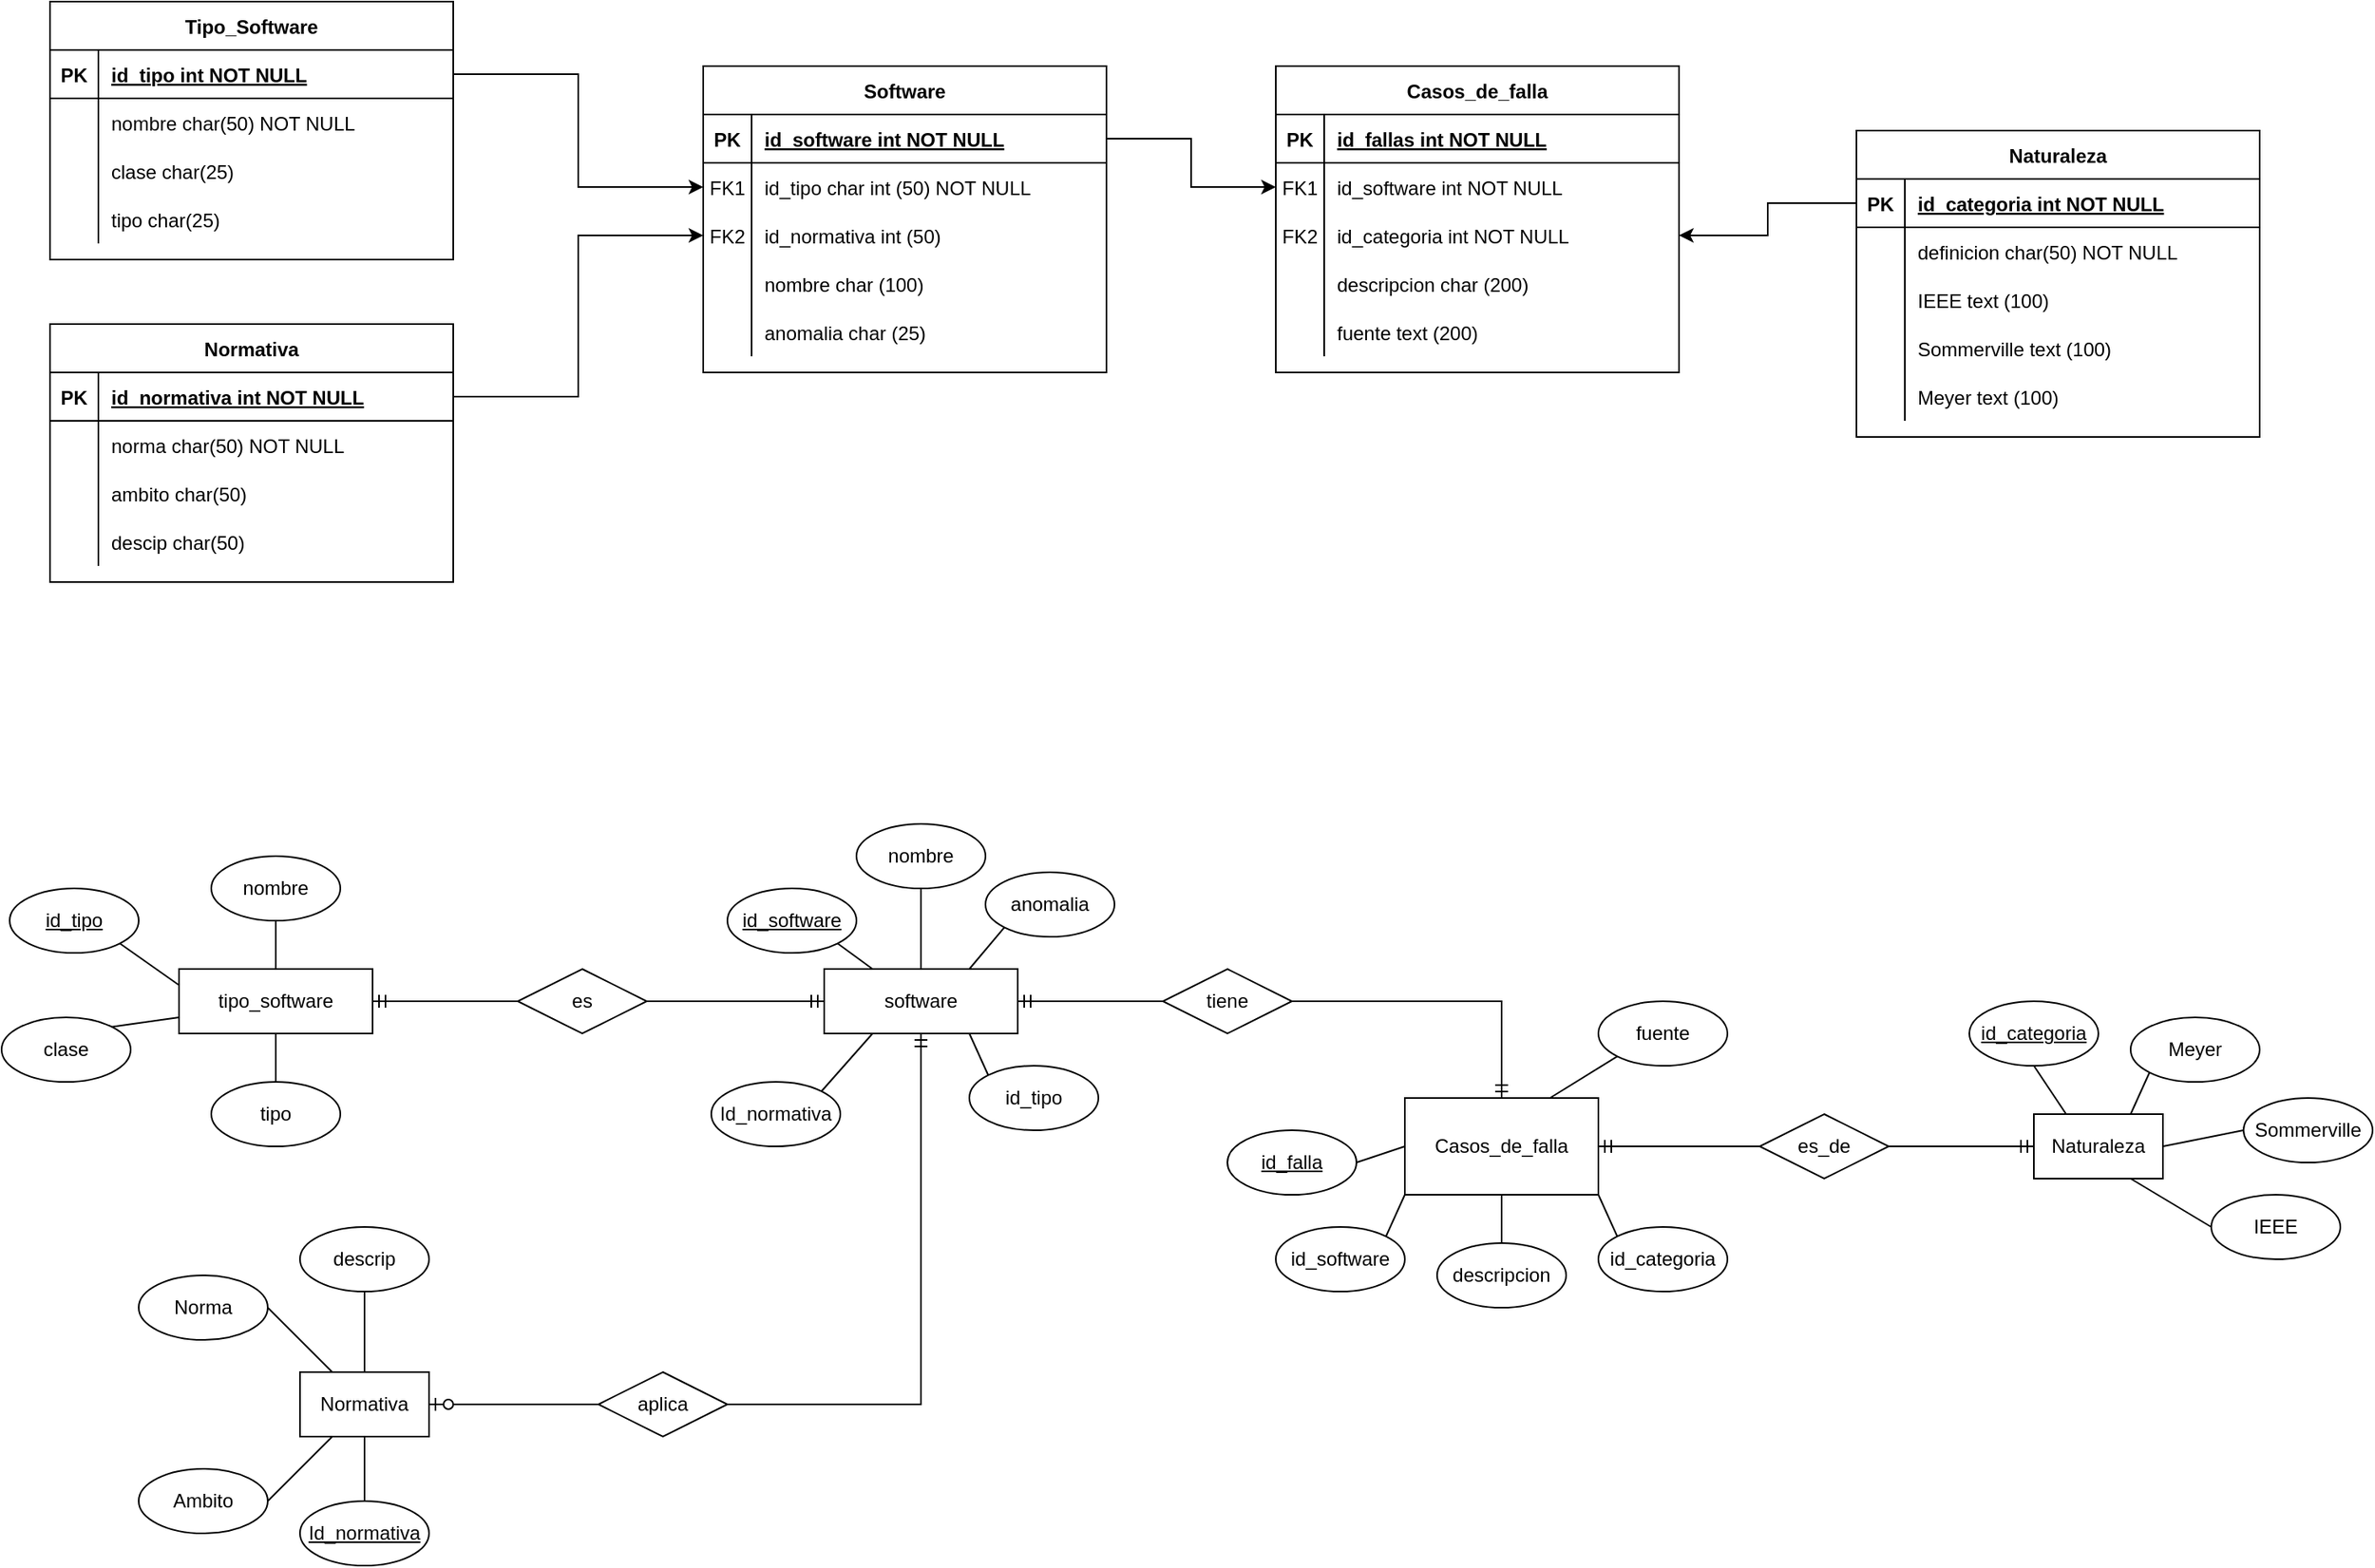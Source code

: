 <mxfile version="27.2.0">
  <diagram id="R2lEEEUBdFMjLlhIrx00" name="Page-1">
    <mxGraphModel dx="1575" dy="778" grid="1" gridSize="10" guides="1" tooltips="1" connect="1" arrows="1" fold="1" page="1" pageScale="1" pageWidth="850" pageHeight="1100" math="0" shadow="0" extFonts="Permanent Marker^https://fonts.googleapis.com/css?family=Permanent+Marker">
      <root>
        <mxCell id="0" />
        <mxCell id="1" parent="0" />
        <mxCell id="c_wQX_7siF0UNgreK-yB-2" style="edgeStyle=orthogonalEdgeStyle;rounded=0;orthogonalLoop=1;jettySize=auto;html=1;entryX=0.5;entryY=1;entryDx=0;entryDy=0;startArrow=ERzeroToOne;startFill=0;endArrow=ERmandOne;endFill=0;" parent="1" source="O8r9pUgarycGLl7nJGWu-2" target="c_wQX_7siF0UNgreK-yB-3" edge="1">
          <mxGeometry relative="1" as="geometry" />
        </mxCell>
        <mxCell id="O8r9pUgarycGLl7nJGWu-2" value="Normativa" style="whiteSpace=wrap;html=1;align=center;" parent="1" vertex="1">
          <mxGeometry x="315" y="1610" width="80" height="40" as="geometry" />
        </mxCell>
        <mxCell id="qt-ZehDFdgtNPtdeyibi-4" value="Id_normativa" style="ellipse;whiteSpace=wrap;html=1;align=center;fontStyle=4;" parent="1" vertex="1">
          <mxGeometry x="315" y="1690" width="80" height="40" as="geometry" />
        </mxCell>
        <mxCell id="qt-ZehDFdgtNPtdeyibi-5" value="Ambito" style="ellipse;whiteSpace=wrap;html=1;align=center;" parent="1" vertex="1">
          <mxGeometry x="215" y="1670" width="80" height="40" as="geometry" />
        </mxCell>
        <mxCell id="qt-ZehDFdgtNPtdeyibi-6" value="Norma" style="ellipse;whiteSpace=wrap;html=1;align=center;" parent="1" vertex="1">
          <mxGeometry x="215" y="1550" width="80" height="40" as="geometry" />
        </mxCell>
        <mxCell id="qt-ZehDFdgtNPtdeyibi-7" value="descrip" style="ellipse;whiteSpace=wrap;html=1;align=center;" parent="1" vertex="1">
          <mxGeometry x="315" y="1520" width="80" height="40" as="geometry" />
        </mxCell>
        <mxCell id="qt-ZehDFdgtNPtdeyibi-8" value="" style="endArrow=none;html=1;rounded=0;exitX=0.5;exitY=0;exitDx=0;exitDy=0;entryX=0.5;entryY=1;entryDx=0;entryDy=0;" parent="1" source="qt-ZehDFdgtNPtdeyibi-4" target="O8r9pUgarycGLl7nJGWu-2" edge="1">
          <mxGeometry relative="1" as="geometry">
            <mxPoint x="295" y="1700" as="sourcePoint" />
            <mxPoint x="335" y="1700" as="targetPoint" />
          </mxGeometry>
        </mxCell>
        <mxCell id="qt-ZehDFdgtNPtdeyibi-9" value="" style="endArrow=none;html=1;rounded=0;exitX=1;exitY=0.5;exitDx=0;exitDy=0;entryX=0.25;entryY=1;entryDx=0;entryDy=0;" parent="1" source="qt-ZehDFdgtNPtdeyibi-5" target="O8r9pUgarycGLl7nJGWu-2" edge="1">
          <mxGeometry relative="1" as="geometry">
            <mxPoint x="285" y="1650" as="sourcePoint" />
            <mxPoint x="305" y="1590" as="targetPoint" />
          </mxGeometry>
        </mxCell>
        <mxCell id="qt-ZehDFdgtNPtdeyibi-10" value="" style="endArrow=none;html=1;rounded=0;exitX=1;exitY=0.5;exitDx=0;exitDy=0;entryX=0.25;entryY=0;entryDx=0;entryDy=0;" parent="1" source="qt-ZehDFdgtNPtdeyibi-6" target="O8r9pUgarycGLl7nJGWu-2" edge="1">
          <mxGeometry relative="1" as="geometry">
            <mxPoint x="335" y="1550" as="sourcePoint" />
            <mxPoint x="375" y="1550" as="targetPoint" />
          </mxGeometry>
        </mxCell>
        <mxCell id="qt-ZehDFdgtNPtdeyibi-11" value="" style="endArrow=none;html=1;rounded=0;exitX=0.5;exitY=1;exitDx=0;exitDy=0;entryX=0.5;entryY=0;entryDx=0;entryDy=0;" parent="1" source="qt-ZehDFdgtNPtdeyibi-7" target="O8r9pUgarycGLl7nJGWu-2" edge="1">
          <mxGeometry relative="1" as="geometry">
            <mxPoint x="305" y="1579.57" as="sourcePoint" />
            <mxPoint x="345" y="1579.57" as="targetPoint" />
          </mxGeometry>
        </mxCell>
        <mxCell id="2PzCfwyFp1IcVPOZjpFJ-2" value="id_tipo" style="ellipse;whiteSpace=wrap;html=1;align=center;fontStyle=4;" parent="1" vertex="1">
          <mxGeometry x="135" y="1310" width="80" height="40" as="geometry" />
        </mxCell>
        <mxCell id="2PzCfwyFp1IcVPOZjpFJ-3" value="" style="endArrow=none;html=1;rounded=0;exitX=1;exitY=1;exitDx=0;exitDy=0;entryX=0;entryY=0.25;entryDx=0;entryDy=0;" parent="1" source="2PzCfwyFp1IcVPOZjpFJ-2" target="2PzCfwyFp1IcVPOZjpFJ-7" edge="1">
          <mxGeometry relative="1" as="geometry">
            <mxPoint x="195" y="1390" as="sourcePoint" />
            <mxPoint x="240" y="1365" as="targetPoint" />
          </mxGeometry>
        </mxCell>
        <mxCell id="2PzCfwyFp1IcVPOZjpFJ-4" value="nombre" style="ellipse;whiteSpace=wrap;html=1;align=center;fontStyle=0;" parent="1" vertex="1">
          <mxGeometry x="260" y="1290" width="80" height="40" as="geometry" />
        </mxCell>
        <mxCell id="2PzCfwyFp1IcVPOZjpFJ-6" value="clase" style="ellipse;whiteSpace=wrap;html=1;align=center;fontStyle=0;" parent="1" vertex="1">
          <mxGeometry x="130" y="1390" width="80" height="40" as="geometry" />
        </mxCell>
        <mxCell id="c_wQX_7siF0UNgreK-yB-1" style="edgeStyle=orthogonalEdgeStyle;rounded=0;orthogonalLoop=1;jettySize=auto;html=1;entryX=0;entryY=0.5;entryDx=0;entryDy=0;startArrow=ERmandOne;startFill=0;endArrow=ERmandOne;endFill=0;" parent="1" source="2PzCfwyFp1IcVPOZjpFJ-7" target="c_wQX_7siF0UNgreK-yB-3" edge="1">
          <mxGeometry relative="1" as="geometry">
            <Array as="points">
              <mxPoint x="580" y="1380" />
              <mxPoint x="580" y="1380" />
            </Array>
          </mxGeometry>
        </mxCell>
        <mxCell id="2PzCfwyFp1IcVPOZjpFJ-7" value="tipo_software" style="whiteSpace=wrap;html=1;align=center;" parent="1" vertex="1">
          <mxGeometry x="240" y="1360" width="120" height="40" as="geometry" />
        </mxCell>
        <mxCell id="2PzCfwyFp1IcVPOZjpFJ-8" value="" style="endArrow=none;html=1;rounded=0;exitX=0;exitY=0.75;exitDx=0;exitDy=0;entryX=1;entryY=0;entryDx=0;entryDy=0;" parent="1" source="2PzCfwyFp1IcVPOZjpFJ-7" target="2PzCfwyFp1IcVPOZjpFJ-6" edge="1">
          <mxGeometry relative="1" as="geometry">
            <mxPoint x="230" y="1410" as="sourcePoint" />
            <mxPoint x="262" y="1456" as="targetPoint" />
          </mxGeometry>
        </mxCell>
        <mxCell id="2PzCfwyFp1IcVPOZjpFJ-10" value="" style="endArrow=none;html=1;rounded=0;exitX=0.5;exitY=1;exitDx=0;exitDy=0;entryX=0.5;entryY=0;entryDx=0;entryDy=0;" parent="1" source="2PzCfwyFp1IcVPOZjpFJ-4" target="2PzCfwyFp1IcVPOZjpFJ-7" edge="1">
          <mxGeometry relative="1" as="geometry">
            <mxPoint x="310" y="1300" as="sourcePoint" />
            <mxPoint x="342" y="1346" as="targetPoint" />
          </mxGeometry>
        </mxCell>
        <mxCell id="2PzCfwyFp1IcVPOZjpFJ-11" value="tipo" style="ellipse;whiteSpace=wrap;html=1;align=center;fontStyle=0;" parent="1" vertex="1">
          <mxGeometry x="260" y="1430" width="80" height="40" as="geometry" />
        </mxCell>
        <mxCell id="2PzCfwyFp1IcVPOZjpFJ-12" value="" style="endArrow=none;html=1;rounded=0;exitX=0.5;exitY=1;exitDx=0;exitDy=0;entryX=0.5;entryY=0;entryDx=0;entryDy=0;" parent="1" source="2PzCfwyFp1IcVPOZjpFJ-7" target="2PzCfwyFp1IcVPOZjpFJ-11" edge="1">
          <mxGeometry relative="1" as="geometry">
            <mxPoint x="290" y="1430" as="sourcePoint" />
            <mxPoint x="312" y="1476" as="targetPoint" />
          </mxGeometry>
        </mxCell>
        <mxCell id="2PzCfwyFp1IcVPOZjpFJ-13" value="Casos_de_falla" style="whiteSpace=wrap;html=1;align=center;" parent="1" vertex="1">
          <mxGeometry x="1000" y="1440" width="120" height="60" as="geometry" />
        </mxCell>
        <mxCell id="c_wQX_7siF0UNgreK-yB-14" style="edgeStyle=orthogonalEdgeStyle;rounded=0;orthogonalLoop=1;jettySize=auto;html=1;entryX=0.5;entryY=0;entryDx=0;entryDy=0;startArrow=ERmandOne;startFill=0;endArrow=ERmandOne;endFill=0;" parent="1" source="c_wQX_7siF0UNgreK-yB-3" target="2PzCfwyFp1IcVPOZjpFJ-13" edge="1">
          <mxGeometry relative="1" as="geometry" />
        </mxCell>
        <mxCell id="c_wQX_7siF0UNgreK-yB-3" value="&lt;div&gt;&lt;span style=&quot;background-color: transparent; color: light-dark(rgb(0, 0, 0), rgb(255, 255, 255));&quot;&gt;software&lt;/span&gt;&lt;/div&gt;" style="whiteSpace=wrap;html=1;align=center;" parent="1" vertex="1">
          <mxGeometry x="640" y="1360" width="120" height="40" as="geometry" />
        </mxCell>
        <mxCell id="c_wQX_7siF0UNgreK-yB-4" value="es" style="shape=rhombus;perimeter=rhombusPerimeter;whiteSpace=wrap;html=1;align=center;" parent="1" vertex="1">
          <mxGeometry x="450" y="1360" width="80" height="40" as="geometry" />
        </mxCell>
        <mxCell id="c_wQX_7siF0UNgreK-yB-5" value="&lt;u&gt;id_software&lt;/u&gt;" style="ellipse;whiteSpace=wrap;html=1;align=center;fontStyle=0;" parent="1" vertex="1">
          <mxGeometry x="580" y="1310" width="80" height="40" as="geometry" />
        </mxCell>
        <mxCell id="c_wQX_7siF0UNgreK-yB-6" value="aplica" style="shape=rhombus;perimeter=rhombusPerimeter;whiteSpace=wrap;html=1;align=center;" parent="1" vertex="1">
          <mxGeometry x="500" y="1610" width="80" height="40" as="geometry" />
        </mxCell>
        <mxCell id="c_wQX_7siF0UNgreK-yB-7" value="nombre" style="ellipse;whiteSpace=wrap;html=1;align=center;fontStyle=0;" parent="1" vertex="1">
          <mxGeometry x="660" y="1270" width="80" height="40" as="geometry" />
        </mxCell>
        <mxCell id="c_wQX_7siF0UNgreK-yB-9" value="anomalia" style="ellipse;whiteSpace=wrap;html=1;align=center;fontStyle=0;" parent="1" vertex="1">
          <mxGeometry x="740" y="1300" width="80" height="40" as="geometry" />
        </mxCell>
        <mxCell id="c_wQX_7siF0UNgreK-yB-10" value="" style="endArrow=none;html=1;rounded=0;exitX=0.25;exitY=0;exitDx=0;exitDy=0;entryX=1;entryY=1;entryDx=0;entryDy=0;" parent="1" source="c_wQX_7siF0UNgreK-yB-3" target="c_wQX_7siF0UNgreK-yB-5" edge="1">
          <mxGeometry relative="1" as="geometry">
            <mxPoint x="830" y="1520" as="sourcePoint" />
            <mxPoint x="770" y="1440" as="targetPoint" />
          </mxGeometry>
        </mxCell>
        <mxCell id="c_wQX_7siF0UNgreK-yB-11" value="" style="endArrow=none;html=1;rounded=0;exitX=0.5;exitY=0;exitDx=0;exitDy=0;entryX=0.5;entryY=1;entryDx=0;entryDy=0;" parent="1" source="c_wQX_7siF0UNgreK-yB-3" target="c_wQX_7siF0UNgreK-yB-7" edge="1">
          <mxGeometry relative="1" as="geometry">
            <mxPoint x="770" y="1410" as="sourcePoint" />
            <mxPoint x="710" y="1330" as="targetPoint" />
          </mxGeometry>
        </mxCell>
        <mxCell id="c_wQX_7siF0UNgreK-yB-12" value="" style="endArrow=none;html=1;rounded=0;exitX=0.75;exitY=0;exitDx=0;exitDy=0;entryX=0;entryY=1;entryDx=0;entryDy=0;" parent="1" source="c_wQX_7siF0UNgreK-yB-3" target="c_wQX_7siF0UNgreK-yB-9" edge="1">
          <mxGeometry relative="1" as="geometry">
            <mxPoint x="740" y="1410" as="sourcePoint" />
            <mxPoint x="730" y="1340" as="targetPoint" />
          </mxGeometry>
        </mxCell>
        <mxCell id="c_wQX_7siF0UNgreK-yB-13" value="" style="endArrow=none;html=1;rounded=0;exitX=0.75;exitY=1;exitDx=0;exitDy=0;entryX=0;entryY=0;entryDx=0;entryDy=0;" parent="1" source="c_wQX_7siF0UNgreK-yB-3" target="c_wQX_7siF0UNgreK-yB-16" edge="1">
          <mxGeometry relative="1" as="geometry">
            <mxPoint x="790" y="1436" as="sourcePoint" />
            <mxPoint x="741.716" y="1445.858" as="targetPoint" />
          </mxGeometry>
        </mxCell>
        <mxCell id="c_wQX_7siF0UNgreK-yB-15" value="Id_normativa" style="ellipse;whiteSpace=wrap;html=1;align=center;fontStyle=0;" parent="1" vertex="1">
          <mxGeometry x="570" y="1430" width="80" height="40" as="geometry" />
        </mxCell>
        <mxCell id="c_wQX_7siF0UNgreK-yB-16" value="id_tipo" style="ellipse;whiteSpace=wrap;html=1;align=center;fontStyle=0;" parent="1" vertex="1">
          <mxGeometry x="730" y="1420" width="80" height="40" as="geometry" />
        </mxCell>
        <mxCell id="c_wQX_7siF0UNgreK-yB-17" value="" style="endArrow=none;html=1;rounded=0;exitX=0.25;exitY=1;exitDx=0;exitDy=0;entryX=1;entryY=0;entryDx=0;entryDy=0;" parent="1" source="c_wQX_7siF0UNgreK-yB-3" target="c_wQX_7siF0UNgreK-yB-15" edge="1">
          <mxGeometry relative="1" as="geometry">
            <mxPoint x="610" y="1500" as="sourcePoint" />
            <mxPoint x="621.716" y="1545.858" as="targetPoint" />
          </mxGeometry>
        </mxCell>
        <mxCell id="IvVWkBVdEYXOpXHV0uZd-1" value="id_software" style="ellipse;whiteSpace=wrap;html=1;align=center;fontStyle=0;" vertex="1" parent="1">
          <mxGeometry x="920" y="1520" width="80" height="40" as="geometry" />
        </mxCell>
        <mxCell id="IvVWkBVdEYXOpXHV0uZd-2" value="descripcion" style="ellipse;whiteSpace=wrap;html=1;align=center;fontStyle=0;" vertex="1" parent="1">
          <mxGeometry x="1020" y="1530" width="80" height="40" as="geometry" />
        </mxCell>
        <mxCell id="IvVWkBVdEYXOpXHV0uZd-3" value="&lt;u&gt;id_falla&lt;/u&gt;" style="ellipse;whiteSpace=wrap;html=1;align=center;fontStyle=0;" vertex="1" parent="1">
          <mxGeometry x="890" y="1460" width="80" height="40" as="geometry" />
        </mxCell>
        <mxCell id="IvVWkBVdEYXOpXHV0uZd-4" value="" style="endArrow=none;html=1;rounded=0;exitX=0;exitY=0.5;exitDx=0;exitDy=0;entryX=1;entryY=0.5;entryDx=0;entryDy=0;" edge="1" parent="1" source="2PzCfwyFp1IcVPOZjpFJ-13" target="IvVWkBVdEYXOpXHV0uZd-3">
          <mxGeometry relative="1" as="geometry">
            <mxPoint x="982" y="1410" as="sourcePoint" />
            <mxPoint x="950" y="1446" as="targetPoint" />
          </mxGeometry>
        </mxCell>
        <mxCell id="IvVWkBVdEYXOpXHV0uZd-5" value="" style="endArrow=none;html=1;rounded=0;exitX=0;exitY=1;exitDx=0;exitDy=0;entryX=1;entryY=0;entryDx=0;entryDy=0;" edge="1" parent="1" source="2PzCfwyFp1IcVPOZjpFJ-13" target="IvVWkBVdEYXOpXHV0uZd-1">
          <mxGeometry relative="1" as="geometry">
            <mxPoint x="1002" y="1430" as="sourcePoint" />
            <mxPoint x="970" y="1466" as="targetPoint" />
          </mxGeometry>
        </mxCell>
        <mxCell id="IvVWkBVdEYXOpXHV0uZd-6" value="" style="endArrow=none;html=1;rounded=0;exitX=0.5;exitY=1;exitDx=0;exitDy=0;entryX=0.5;entryY=0;entryDx=0;entryDy=0;" edge="1" parent="1" source="2PzCfwyFp1IcVPOZjpFJ-13" target="IvVWkBVdEYXOpXHV0uZd-2">
          <mxGeometry relative="1" as="geometry">
            <mxPoint x="1192" y="1520" as="sourcePoint" />
            <mxPoint x="1100" y="1520" as="targetPoint" />
          </mxGeometry>
        </mxCell>
        <mxCell id="IvVWkBVdEYXOpXHV0uZd-8" style="edgeStyle=orthogonalEdgeStyle;rounded=0;orthogonalLoop=1;jettySize=auto;html=1;entryX=1;entryY=0.5;entryDx=0;entryDy=0;startArrow=ERmandOne;startFill=0;endArrow=ERmandOne;endFill=0;" edge="1" parent="1" source="IvVWkBVdEYXOpXHV0uZd-7" target="2PzCfwyFp1IcVPOZjpFJ-13">
          <mxGeometry relative="1" as="geometry" />
        </mxCell>
        <mxCell id="IvVWkBVdEYXOpXHV0uZd-7" value="Naturaleza" style="whiteSpace=wrap;html=1;align=center;" vertex="1" parent="1">
          <mxGeometry x="1390" y="1450" width="80" height="40" as="geometry" />
        </mxCell>
        <mxCell id="IvVWkBVdEYXOpXHV0uZd-9" value="tiene" style="shape=rhombus;perimeter=rhombusPerimeter;whiteSpace=wrap;html=1;align=center;" vertex="1" parent="1">
          <mxGeometry x="850" y="1360" width="80" height="40" as="geometry" />
        </mxCell>
        <mxCell id="IvVWkBVdEYXOpXHV0uZd-10" value="es_de" style="shape=rhombus;perimeter=rhombusPerimeter;whiteSpace=wrap;html=1;align=center;" vertex="1" parent="1">
          <mxGeometry x="1220" y="1450" width="80" height="40" as="geometry" />
        </mxCell>
        <mxCell id="IvVWkBVdEYXOpXHV0uZd-11" value="&lt;u&gt;id_categoria&lt;/u&gt;" style="ellipse;whiteSpace=wrap;html=1;align=center;fontStyle=0;" vertex="1" parent="1">
          <mxGeometry x="1350" y="1380" width="80" height="40" as="geometry" />
        </mxCell>
        <mxCell id="IvVWkBVdEYXOpXHV0uZd-12" value="" style="endArrow=none;html=1;rounded=0;exitX=0.25;exitY=0;exitDx=0;exitDy=0;entryX=0.5;entryY=1;entryDx=0;entryDy=0;" edge="1" parent="1" source="IvVWkBVdEYXOpXHV0uZd-7" target="IvVWkBVdEYXOpXHV0uZd-11">
          <mxGeometry relative="1" as="geometry">
            <mxPoint x="1470" y="1426" as="sourcePoint" />
            <mxPoint x="1492" y="1400" as="targetPoint" />
          </mxGeometry>
        </mxCell>
        <mxCell id="IvVWkBVdEYXOpXHV0uZd-13" value="Meyer" style="ellipse;whiteSpace=wrap;html=1;align=center;fontStyle=0;" vertex="1" parent="1">
          <mxGeometry x="1450" y="1390" width="80" height="40" as="geometry" />
        </mxCell>
        <mxCell id="IvVWkBVdEYXOpXHV0uZd-14" value="" style="endArrow=none;html=1;rounded=0;exitX=0;exitY=1;exitDx=0;exitDy=0;entryX=0.75;entryY=0;entryDx=0;entryDy=0;" edge="1" parent="1" source="IvVWkBVdEYXOpXHV0uZd-13" target="IvVWkBVdEYXOpXHV0uZd-7">
          <mxGeometry relative="1" as="geometry">
            <mxPoint x="1260" y="1580" as="sourcePoint" />
            <mxPoint x="1260" y="1610" as="targetPoint" />
          </mxGeometry>
        </mxCell>
        <mxCell id="IvVWkBVdEYXOpXHV0uZd-15" value="id_categoria" style="ellipse;whiteSpace=wrap;html=1;align=center;fontStyle=0;" vertex="1" parent="1">
          <mxGeometry x="1120" y="1520" width="80" height="40" as="geometry" />
        </mxCell>
        <mxCell id="IvVWkBVdEYXOpXHV0uZd-16" value="" style="endArrow=none;html=1;rounded=0;exitX=1;exitY=1;exitDx=0;exitDy=0;entryX=0;entryY=0;entryDx=0;entryDy=0;" edge="1" parent="1" source="2PzCfwyFp1IcVPOZjpFJ-13" target="IvVWkBVdEYXOpXHV0uZd-15">
          <mxGeometry relative="1" as="geometry">
            <mxPoint x="1290" y="1510" as="sourcePoint" />
            <mxPoint x="1290" y="1540" as="targetPoint" />
          </mxGeometry>
        </mxCell>
        <mxCell id="IvVWkBVdEYXOpXHV0uZd-17" value="fuente" style="ellipse;whiteSpace=wrap;html=1;align=center;fontStyle=0;" vertex="1" parent="1">
          <mxGeometry x="1120" y="1380" width="80" height="40" as="geometry" />
        </mxCell>
        <mxCell id="IvVWkBVdEYXOpXHV0uZd-18" value="" style="endArrow=none;html=1;rounded=0;exitX=0;exitY=1;exitDx=0;exitDy=0;entryX=0.75;entryY=0;entryDx=0;entryDy=0;" edge="1" parent="1" source="IvVWkBVdEYXOpXHV0uZd-17" target="2PzCfwyFp1IcVPOZjpFJ-13">
          <mxGeometry relative="1" as="geometry">
            <mxPoint x="1260" y="1410" as="sourcePoint" />
            <mxPoint x="1230" y="1420" as="targetPoint" />
          </mxGeometry>
        </mxCell>
        <mxCell id="IvVWkBVdEYXOpXHV0uZd-19" value="Casos_de_falla" style="shape=table;startSize=30;container=1;collapsible=1;childLayout=tableLayout;fixedRows=1;rowLines=0;fontStyle=1;align=center;resizeLast=1;" vertex="1" parent="1">
          <mxGeometry x="920" y="800" width="250" height="190" as="geometry" />
        </mxCell>
        <mxCell id="IvVWkBVdEYXOpXHV0uZd-20" value="" style="shape=partialRectangle;collapsible=0;dropTarget=0;pointerEvents=0;fillColor=none;points=[[0,0.5],[1,0.5]];portConstraint=eastwest;top=0;left=0;right=0;bottom=1;" vertex="1" parent="IvVWkBVdEYXOpXHV0uZd-19">
          <mxGeometry y="30" width="250" height="30" as="geometry" />
        </mxCell>
        <mxCell id="IvVWkBVdEYXOpXHV0uZd-21" value="PK" style="shape=partialRectangle;overflow=hidden;connectable=0;fillColor=none;top=0;left=0;bottom=0;right=0;fontStyle=1;" vertex="1" parent="IvVWkBVdEYXOpXHV0uZd-20">
          <mxGeometry width="30" height="30" as="geometry">
            <mxRectangle width="30" height="30" as="alternateBounds" />
          </mxGeometry>
        </mxCell>
        <mxCell id="IvVWkBVdEYXOpXHV0uZd-22" value="id_fallas int NOT NULL " style="shape=partialRectangle;overflow=hidden;connectable=0;fillColor=none;top=0;left=0;bottom=0;right=0;align=left;spacingLeft=6;fontStyle=5;" vertex="1" parent="IvVWkBVdEYXOpXHV0uZd-20">
          <mxGeometry x="30" width="220" height="30" as="geometry">
            <mxRectangle width="220" height="30" as="alternateBounds" />
          </mxGeometry>
        </mxCell>
        <mxCell id="IvVWkBVdEYXOpXHV0uZd-23" value="" style="shape=partialRectangle;collapsible=0;dropTarget=0;pointerEvents=0;fillColor=none;points=[[0,0.5],[1,0.5]];portConstraint=eastwest;top=0;left=0;right=0;bottom=0;" vertex="1" parent="IvVWkBVdEYXOpXHV0uZd-19">
          <mxGeometry y="60" width="250" height="30" as="geometry" />
        </mxCell>
        <mxCell id="IvVWkBVdEYXOpXHV0uZd-24" value="FK1" style="shape=partialRectangle;overflow=hidden;connectable=0;fillColor=none;top=0;left=0;bottom=0;right=0;" vertex="1" parent="IvVWkBVdEYXOpXHV0uZd-23">
          <mxGeometry width="30" height="30" as="geometry">
            <mxRectangle width="30" height="30" as="alternateBounds" />
          </mxGeometry>
        </mxCell>
        <mxCell id="IvVWkBVdEYXOpXHV0uZd-25" value="id_software int NOT NULL" style="shape=partialRectangle;overflow=hidden;connectable=0;fillColor=none;top=0;left=0;bottom=0;right=0;align=left;spacingLeft=6;" vertex="1" parent="IvVWkBVdEYXOpXHV0uZd-23">
          <mxGeometry x="30" width="220" height="30" as="geometry">
            <mxRectangle width="220" height="30" as="alternateBounds" />
          </mxGeometry>
        </mxCell>
        <mxCell id="IvVWkBVdEYXOpXHV0uZd-26" value="" style="shape=partialRectangle;collapsible=0;dropTarget=0;pointerEvents=0;fillColor=none;points=[[0,0.5],[1,0.5]];portConstraint=eastwest;top=0;left=0;right=0;bottom=0;" vertex="1" parent="IvVWkBVdEYXOpXHV0uZd-19">
          <mxGeometry y="90" width="250" height="30" as="geometry" />
        </mxCell>
        <mxCell id="IvVWkBVdEYXOpXHV0uZd-27" value="FK2" style="shape=partialRectangle;overflow=hidden;connectable=0;fillColor=none;top=0;left=0;bottom=0;right=0;" vertex="1" parent="IvVWkBVdEYXOpXHV0uZd-26">
          <mxGeometry width="30" height="30" as="geometry">
            <mxRectangle width="30" height="30" as="alternateBounds" />
          </mxGeometry>
        </mxCell>
        <mxCell id="IvVWkBVdEYXOpXHV0uZd-28" value="id_categoria int NOT NULL" style="shape=partialRectangle;overflow=hidden;connectable=0;fillColor=none;top=0;left=0;bottom=0;right=0;align=left;spacingLeft=6;" vertex="1" parent="IvVWkBVdEYXOpXHV0uZd-26">
          <mxGeometry x="30" width="220" height="30" as="geometry">
            <mxRectangle width="220" height="30" as="alternateBounds" />
          </mxGeometry>
        </mxCell>
        <mxCell id="IvVWkBVdEYXOpXHV0uZd-41" style="shape=partialRectangle;collapsible=0;dropTarget=0;pointerEvents=0;fillColor=none;points=[[0,0.5],[1,0.5]];portConstraint=eastwest;top=0;left=0;right=0;bottom=0;" vertex="1" parent="IvVWkBVdEYXOpXHV0uZd-19">
          <mxGeometry y="120" width="250" height="30" as="geometry" />
        </mxCell>
        <mxCell id="IvVWkBVdEYXOpXHV0uZd-42" style="shape=partialRectangle;overflow=hidden;connectable=0;fillColor=none;top=0;left=0;bottom=0;right=0;" vertex="1" parent="IvVWkBVdEYXOpXHV0uZd-41">
          <mxGeometry width="30" height="30" as="geometry">
            <mxRectangle width="30" height="30" as="alternateBounds" />
          </mxGeometry>
        </mxCell>
        <mxCell id="IvVWkBVdEYXOpXHV0uZd-43" value="descripcion char (200)" style="shape=partialRectangle;overflow=hidden;connectable=0;fillColor=none;top=0;left=0;bottom=0;right=0;align=left;spacingLeft=6;" vertex="1" parent="IvVWkBVdEYXOpXHV0uZd-41">
          <mxGeometry x="30" width="220" height="30" as="geometry">
            <mxRectangle width="220" height="30" as="alternateBounds" />
          </mxGeometry>
        </mxCell>
        <mxCell id="IvVWkBVdEYXOpXHV0uZd-44" style="shape=partialRectangle;collapsible=0;dropTarget=0;pointerEvents=0;fillColor=none;points=[[0,0.5],[1,0.5]];portConstraint=eastwest;top=0;left=0;right=0;bottom=0;" vertex="1" parent="IvVWkBVdEYXOpXHV0uZd-19">
          <mxGeometry y="150" width="250" height="30" as="geometry" />
        </mxCell>
        <mxCell id="IvVWkBVdEYXOpXHV0uZd-45" style="shape=partialRectangle;overflow=hidden;connectable=0;fillColor=none;top=0;left=0;bottom=0;right=0;" vertex="1" parent="IvVWkBVdEYXOpXHV0uZd-44">
          <mxGeometry width="30" height="30" as="geometry">
            <mxRectangle width="30" height="30" as="alternateBounds" />
          </mxGeometry>
        </mxCell>
        <mxCell id="IvVWkBVdEYXOpXHV0uZd-46" value="fuente text (200)" style="shape=partialRectangle;overflow=hidden;connectable=0;fillColor=none;top=0;left=0;bottom=0;right=0;align=left;spacingLeft=6;" vertex="1" parent="IvVWkBVdEYXOpXHV0uZd-44">
          <mxGeometry x="30" width="220" height="30" as="geometry">
            <mxRectangle width="220" height="30" as="alternateBounds" />
          </mxGeometry>
        </mxCell>
        <mxCell id="IvVWkBVdEYXOpXHV0uZd-48" value="Software" style="shape=table;startSize=30;container=1;collapsible=1;childLayout=tableLayout;fixedRows=1;rowLines=0;fontStyle=1;align=center;resizeLast=1;" vertex="1" parent="1">
          <mxGeometry x="565" y="800" width="250" height="190" as="geometry" />
        </mxCell>
        <mxCell id="IvVWkBVdEYXOpXHV0uZd-49" value="" style="shape=partialRectangle;collapsible=0;dropTarget=0;pointerEvents=0;fillColor=none;points=[[0,0.5],[1,0.5]];portConstraint=eastwest;top=0;left=0;right=0;bottom=1;" vertex="1" parent="IvVWkBVdEYXOpXHV0uZd-48">
          <mxGeometry y="30" width="250" height="30" as="geometry" />
        </mxCell>
        <mxCell id="IvVWkBVdEYXOpXHV0uZd-50" value="PK" style="shape=partialRectangle;overflow=hidden;connectable=0;fillColor=none;top=0;left=0;bottom=0;right=0;fontStyle=1;" vertex="1" parent="IvVWkBVdEYXOpXHV0uZd-49">
          <mxGeometry width="30" height="30" as="geometry">
            <mxRectangle width="30" height="30" as="alternateBounds" />
          </mxGeometry>
        </mxCell>
        <mxCell id="IvVWkBVdEYXOpXHV0uZd-51" value="id_software int NOT NULL " style="shape=partialRectangle;overflow=hidden;connectable=0;fillColor=none;top=0;left=0;bottom=0;right=0;align=left;spacingLeft=6;fontStyle=5;" vertex="1" parent="IvVWkBVdEYXOpXHV0uZd-49">
          <mxGeometry x="30" width="220" height="30" as="geometry">
            <mxRectangle width="220" height="30" as="alternateBounds" />
          </mxGeometry>
        </mxCell>
        <mxCell id="IvVWkBVdEYXOpXHV0uZd-52" value="" style="shape=partialRectangle;collapsible=0;dropTarget=0;pointerEvents=0;fillColor=none;points=[[0,0.5],[1,0.5]];portConstraint=eastwest;top=0;left=0;right=0;bottom=0;" vertex="1" parent="IvVWkBVdEYXOpXHV0uZd-48">
          <mxGeometry y="60" width="250" height="30" as="geometry" />
        </mxCell>
        <mxCell id="IvVWkBVdEYXOpXHV0uZd-53" value="FK1" style="shape=partialRectangle;overflow=hidden;connectable=0;fillColor=none;top=0;left=0;bottom=0;right=0;" vertex="1" parent="IvVWkBVdEYXOpXHV0uZd-52">
          <mxGeometry width="30" height="30" as="geometry">
            <mxRectangle width="30" height="30" as="alternateBounds" />
          </mxGeometry>
        </mxCell>
        <mxCell id="IvVWkBVdEYXOpXHV0uZd-54" value="id_tipo char int (50) NOT NULL" style="shape=partialRectangle;overflow=hidden;connectable=0;fillColor=none;top=0;left=0;bottom=0;right=0;align=left;spacingLeft=6;" vertex="1" parent="IvVWkBVdEYXOpXHV0uZd-52">
          <mxGeometry x="30" width="220" height="30" as="geometry">
            <mxRectangle width="220" height="30" as="alternateBounds" />
          </mxGeometry>
        </mxCell>
        <mxCell id="IvVWkBVdEYXOpXHV0uZd-55" value="" style="shape=partialRectangle;collapsible=0;dropTarget=0;pointerEvents=0;fillColor=none;points=[[0,0.5],[1,0.5]];portConstraint=eastwest;top=0;left=0;right=0;bottom=0;" vertex="1" parent="IvVWkBVdEYXOpXHV0uZd-48">
          <mxGeometry y="90" width="250" height="30" as="geometry" />
        </mxCell>
        <mxCell id="IvVWkBVdEYXOpXHV0uZd-56" value="FK2" style="shape=partialRectangle;overflow=hidden;connectable=0;fillColor=none;top=0;left=0;bottom=0;right=0;" vertex="1" parent="IvVWkBVdEYXOpXHV0uZd-55">
          <mxGeometry width="30" height="30" as="geometry">
            <mxRectangle width="30" height="30" as="alternateBounds" />
          </mxGeometry>
        </mxCell>
        <mxCell id="IvVWkBVdEYXOpXHV0uZd-57" value="id_normativa int (50)" style="shape=partialRectangle;overflow=hidden;connectable=0;fillColor=none;top=0;left=0;bottom=0;right=0;align=left;spacingLeft=6;" vertex="1" parent="IvVWkBVdEYXOpXHV0uZd-55">
          <mxGeometry x="30" width="220" height="30" as="geometry">
            <mxRectangle width="220" height="30" as="alternateBounds" />
          </mxGeometry>
        </mxCell>
        <mxCell id="IvVWkBVdEYXOpXHV0uZd-58" style="shape=partialRectangle;collapsible=0;dropTarget=0;pointerEvents=0;fillColor=none;points=[[0,0.5],[1,0.5]];portConstraint=eastwest;top=0;left=0;right=0;bottom=0;" vertex="1" parent="IvVWkBVdEYXOpXHV0uZd-48">
          <mxGeometry y="120" width="250" height="30" as="geometry" />
        </mxCell>
        <mxCell id="IvVWkBVdEYXOpXHV0uZd-59" style="shape=partialRectangle;overflow=hidden;connectable=0;fillColor=none;top=0;left=0;bottom=0;right=0;" vertex="1" parent="IvVWkBVdEYXOpXHV0uZd-58">
          <mxGeometry width="30" height="30" as="geometry">
            <mxRectangle width="30" height="30" as="alternateBounds" />
          </mxGeometry>
        </mxCell>
        <mxCell id="IvVWkBVdEYXOpXHV0uZd-60" value="nombre char (100)" style="shape=partialRectangle;overflow=hidden;connectable=0;fillColor=none;top=0;left=0;bottom=0;right=0;align=left;spacingLeft=6;" vertex="1" parent="IvVWkBVdEYXOpXHV0uZd-58">
          <mxGeometry x="30" width="220" height="30" as="geometry">
            <mxRectangle width="220" height="30" as="alternateBounds" />
          </mxGeometry>
        </mxCell>
        <mxCell id="IvVWkBVdEYXOpXHV0uZd-61" style="shape=partialRectangle;collapsible=0;dropTarget=0;pointerEvents=0;fillColor=none;points=[[0,0.5],[1,0.5]];portConstraint=eastwest;top=0;left=0;right=0;bottom=0;" vertex="1" parent="IvVWkBVdEYXOpXHV0uZd-48">
          <mxGeometry y="150" width="250" height="30" as="geometry" />
        </mxCell>
        <mxCell id="IvVWkBVdEYXOpXHV0uZd-62" style="shape=partialRectangle;overflow=hidden;connectable=0;fillColor=none;top=0;left=0;bottom=0;right=0;" vertex="1" parent="IvVWkBVdEYXOpXHV0uZd-61">
          <mxGeometry width="30" height="30" as="geometry">
            <mxRectangle width="30" height="30" as="alternateBounds" />
          </mxGeometry>
        </mxCell>
        <mxCell id="IvVWkBVdEYXOpXHV0uZd-63" value="anomalia char (25)" style="shape=partialRectangle;overflow=hidden;connectable=0;fillColor=none;top=0;left=0;bottom=0;right=0;align=left;spacingLeft=6;" vertex="1" parent="IvVWkBVdEYXOpXHV0uZd-61">
          <mxGeometry x="30" width="220" height="30" as="geometry">
            <mxRectangle width="220" height="30" as="alternateBounds" />
          </mxGeometry>
        </mxCell>
        <mxCell id="IvVWkBVdEYXOpXHV0uZd-68" value="Normativa" style="shape=table;startSize=30;container=1;collapsible=1;childLayout=tableLayout;fixedRows=1;rowLines=0;fontStyle=1;align=center;resizeLast=1;" vertex="1" parent="1">
          <mxGeometry x="160" y="960" width="250" height="160" as="geometry" />
        </mxCell>
        <mxCell id="IvVWkBVdEYXOpXHV0uZd-69" value="" style="shape=partialRectangle;collapsible=0;dropTarget=0;pointerEvents=0;fillColor=none;points=[[0,0.5],[1,0.5]];portConstraint=eastwest;top=0;left=0;right=0;bottom=1;" vertex="1" parent="IvVWkBVdEYXOpXHV0uZd-68">
          <mxGeometry y="30" width="250" height="30" as="geometry" />
        </mxCell>
        <mxCell id="IvVWkBVdEYXOpXHV0uZd-70" value="PK" style="shape=partialRectangle;overflow=hidden;connectable=0;fillColor=none;top=0;left=0;bottom=0;right=0;fontStyle=1;" vertex="1" parent="IvVWkBVdEYXOpXHV0uZd-69">
          <mxGeometry width="30" height="30" as="geometry">
            <mxRectangle width="30" height="30" as="alternateBounds" />
          </mxGeometry>
        </mxCell>
        <mxCell id="IvVWkBVdEYXOpXHV0uZd-71" value="id_normativa int NOT NULL " style="shape=partialRectangle;overflow=hidden;connectable=0;fillColor=none;top=0;left=0;bottom=0;right=0;align=left;spacingLeft=6;fontStyle=5;" vertex="1" parent="IvVWkBVdEYXOpXHV0uZd-69">
          <mxGeometry x="30" width="220" height="30" as="geometry">
            <mxRectangle width="220" height="30" as="alternateBounds" />
          </mxGeometry>
        </mxCell>
        <mxCell id="IvVWkBVdEYXOpXHV0uZd-72" value="" style="shape=partialRectangle;collapsible=0;dropTarget=0;pointerEvents=0;fillColor=none;points=[[0,0.5],[1,0.5]];portConstraint=eastwest;top=0;left=0;right=0;bottom=0;" vertex="1" parent="IvVWkBVdEYXOpXHV0uZd-68">
          <mxGeometry y="60" width="250" height="30" as="geometry" />
        </mxCell>
        <mxCell id="IvVWkBVdEYXOpXHV0uZd-73" value="" style="shape=partialRectangle;overflow=hidden;connectable=0;fillColor=none;top=0;left=0;bottom=0;right=0;" vertex="1" parent="IvVWkBVdEYXOpXHV0uZd-72">
          <mxGeometry width="30" height="30" as="geometry">
            <mxRectangle width="30" height="30" as="alternateBounds" />
          </mxGeometry>
        </mxCell>
        <mxCell id="IvVWkBVdEYXOpXHV0uZd-74" value="norma char(50) NOT NULL" style="shape=partialRectangle;overflow=hidden;connectable=0;fillColor=none;top=0;left=0;bottom=0;right=0;align=left;spacingLeft=6;" vertex="1" parent="IvVWkBVdEYXOpXHV0uZd-72">
          <mxGeometry x="30" width="220" height="30" as="geometry">
            <mxRectangle width="220" height="30" as="alternateBounds" />
          </mxGeometry>
        </mxCell>
        <mxCell id="IvVWkBVdEYXOpXHV0uZd-75" style="shape=partialRectangle;collapsible=0;dropTarget=0;pointerEvents=0;fillColor=none;points=[[0,0.5],[1,0.5]];portConstraint=eastwest;top=0;left=0;right=0;bottom=0;" vertex="1" parent="IvVWkBVdEYXOpXHV0uZd-68">
          <mxGeometry y="90" width="250" height="30" as="geometry" />
        </mxCell>
        <mxCell id="IvVWkBVdEYXOpXHV0uZd-76" style="shape=partialRectangle;overflow=hidden;connectable=0;fillColor=none;top=0;left=0;bottom=0;right=0;" vertex="1" parent="IvVWkBVdEYXOpXHV0uZd-75">
          <mxGeometry width="30" height="30" as="geometry">
            <mxRectangle width="30" height="30" as="alternateBounds" />
          </mxGeometry>
        </mxCell>
        <mxCell id="IvVWkBVdEYXOpXHV0uZd-77" value="ambito char(50) " style="shape=partialRectangle;overflow=hidden;connectable=0;fillColor=none;top=0;left=0;bottom=0;right=0;align=left;spacingLeft=6;" vertex="1" parent="IvVWkBVdEYXOpXHV0uZd-75">
          <mxGeometry x="30" width="220" height="30" as="geometry">
            <mxRectangle width="220" height="30" as="alternateBounds" />
          </mxGeometry>
        </mxCell>
        <mxCell id="IvVWkBVdEYXOpXHV0uZd-78" style="shape=partialRectangle;collapsible=0;dropTarget=0;pointerEvents=0;fillColor=none;points=[[0,0.5],[1,0.5]];portConstraint=eastwest;top=0;left=0;right=0;bottom=0;" vertex="1" parent="IvVWkBVdEYXOpXHV0uZd-68">
          <mxGeometry y="120" width="250" height="30" as="geometry" />
        </mxCell>
        <mxCell id="IvVWkBVdEYXOpXHV0uZd-79" style="shape=partialRectangle;overflow=hidden;connectable=0;fillColor=none;top=0;left=0;bottom=0;right=0;" vertex="1" parent="IvVWkBVdEYXOpXHV0uZd-78">
          <mxGeometry width="30" height="30" as="geometry">
            <mxRectangle width="30" height="30" as="alternateBounds" />
          </mxGeometry>
        </mxCell>
        <mxCell id="IvVWkBVdEYXOpXHV0uZd-80" value="descip char(50)" style="shape=partialRectangle;overflow=hidden;connectable=0;fillColor=none;top=0;left=0;bottom=0;right=0;align=left;spacingLeft=6;" vertex="1" parent="IvVWkBVdEYXOpXHV0uZd-78">
          <mxGeometry x="30" width="220" height="30" as="geometry">
            <mxRectangle width="220" height="30" as="alternateBounds" />
          </mxGeometry>
        </mxCell>
        <mxCell id="IvVWkBVdEYXOpXHV0uZd-81" value="Tipo_Software" style="shape=table;startSize=30;container=1;collapsible=1;childLayout=tableLayout;fixedRows=1;rowLines=0;fontStyle=1;align=center;resizeLast=1;" vertex="1" parent="1">
          <mxGeometry x="160" y="760" width="250" height="160" as="geometry" />
        </mxCell>
        <mxCell id="IvVWkBVdEYXOpXHV0uZd-82" value="" style="shape=partialRectangle;collapsible=0;dropTarget=0;pointerEvents=0;fillColor=none;points=[[0,0.5],[1,0.5]];portConstraint=eastwest;top=0;left=0;right=0;bottom=1;" vertex="1" parent="IvVWkBVdEYXOpXHV0uZd-81">
          <mxGeometry y="30" width="250" height="30" as="geometry" />
        </mxCell>
        <mxCell id="IvVWkBVdEYXOpXHV0uZd-83" value="PK" style="shape=partialRectangle;overflow=hidden;connectable=0;fillColor=none;top=0;left=0;bottom=0;right=0;fontStyle=1;" vertex="1" parent="IvVWkBVdEYXOpXHV0uZd-82">
          <mxGeometry width="30" height="30" as="geometry">
            <mxRectangle width="30" height="30" as="alternateBounds" />
          </mxGeometry>
        </mxCell>
        <mxCell id="IvVWkBVdEYXOpXHV0uZd-84" value="id_tipo int NOT NULL " style="shape=partialRectangle;overflow=hidden;connectable=0;fillColor=none;top=0;left=0;bottom=0;right=0;align=left;spacingLeft=6;fontStyle=5;" vertex="1" parent="IvVWkBVdEYXOpXHV0uZd-82">
          <mxGeometry x="30" width="220" height="30" as="geometry">
            <mxRectangle width="220" height="30" as="alternateBounds" />
          </mxGeometry>
        </mxCell>
        <mxCell id="IvVWkBVdEYXOpXHV0uZd-85" value="" style="shape=partialRectangle;collapsible=0;dropTarget=0;pointerEvents=0;fillColor=none;points=[[0,0.5],[1,0.5]];portConstraint=eastwest;top=0;left=0;right=0;bottom=0;" vertex="1" parent="IvVWkBVdEYXOpXHV0uZd-81">
          <mxGeometry y="60" width="250" height="30" as="geometry" />
        </mxCell>
        <mxCell id="IvVWkBVdEYXOpXHV0uZd-86" value="" style="shape=partialRectangle;overflow=hidden;connectable=0;fillColor=none;top=0;left=0;bottom=0;right=0;" vertex="1" parent="IvVWkBVdEYXOpXHV0uZd-85">
          <mxGeometry width="30" height="30" as="geometry">
            <mxRectangle width="30" height="30" as="alternateBounds" />
          </mxGeometry>
        </mxCell>
        <mxCell id="IvVWkBVdEYXOpXHV0uZd-87" value="nombre char(50) NOT NULL" style="shape=partialRectangle;overflow=hidden;connectable=0;fillColor=none;top=0;left=0;bottom=0;right=0;align=left;spacingLeft=6;" vertex="1" parent="IvVWkBVdEYXOpXHV0uZd-85">
          <mxGeometry x="30" width="220" height="30" as="geometry">
            <mxRectangle width="220" height="30" as="alternateBounds" />
          </mxGeometry>
        </mxCell>
        <mxCell id="IvVWkBVdEYXOpXHV0uZd-88" value="" style="shape=partialRectangle;collapsible=0;dropTarget=0;pointerEvents=0;fillColor=none;points=[[0,0.5],[1,0.5]];portConstraint=eastwest;top=0;left=0;right=0;bottom=0;" vertex="1" parent="IvVWkBVdEYXOpXHV0uZd-81">
          <mxGeometry y="90" width="250" height="30" as="geometry" />
        </mxCell>
        <mxCell id="IvVWkBVdEYXOpXHV0uZd-89" value="" style="shape=partialRectangle;overflow=hidden;connectable=0;fillColor=none;top=0;left=0;bottom=0;right=0;" vertex="1" parent="IvVWkBVdEYXOpXHV0uZd-88">
          <mxGeometry width="30" height="30" as="geometry">
            <mxRectangle width="30" height="30" as="alternateBounds" />
          </mxGeometry>
        </mxCell>
        <mxCell id="IvVWkBVdEYXOpXHV0uZd-90" value="clase char(25)" style="shape=partialRectangle;overflow=hidden;connectable=0;fillColor=none;top=0;left=0;bottom=0;right=0;align=left;spacingLeft=6;" vertex="1" parent="IvVWkBVdEYXOpXHV0uZd-88">
          <mxGeometry x="30" width="220" height="30" as="geometry">
            <mxRectangle width="220" height="30" as="alternateBounds" />
          </mxGeometry>
        </mxCell>
        <mxCell id="IvVWkBVdEYXOpXHV0uZd-91" style="shape=partialRectangle;collapsible=0;dropTarget=0;pointerEvents=0;fillColor=none;points=[[0,0.5],[1,0.5]];portConstraint=eastwest;top=0;left=0;right=0;bottom=0;" vertex="1" parent="IvVWkBVdEYXOpXHV0uZd-81">
          <mxGeometry y="120" width="250" height="30" as="geometry" />
        </mxCell>
        <mxCell id="IvVWkBVdEYXOpXHV0uZd-92" style="shape=partialRectangle;overflow=hidden;connectable=0;fillColor=none;top=0;left=0;bottom=0;right=0;" vertex="1" parent="IvVWkBVdEYXOpXHV0uZd-91">
          <mxGeometry width="30" height="30" as="geometry">
            <mxRectangle width="30" height="30" as="alternateBounds" />
          </mxGeometry>
        </mxCell>
        <mxCell id="IvVWkBVdEYXOpXHV0uZd-93" value="tipo char(25)" style="shape=partialRectangle;overflow=hidden;connectable=0;fillColor=none;top=0;left=0;bottom=0;right=0;align=left;spacingLeft=6;" vertex="1" parent="IvVWkBVdEYXOpXHV0uZd-91">
          <mxGeometry x="30" width="220" height="30" as="geometry">
            <mxRectangle width="220" height="30" as="alternateBounds" />
          </mxGeometry>
        </mxCell>
        <mxCell id="IvVWkBVdEYXOpXHV0uZd-100" style="edgeStyle=orthogonalEdgeStyle;rounded=0;orthogonalLoop=1;jettySize=auto;html=1;entryX=0;entryY=0.5;entryDx=0;entryDy=0;" edge="1" parent="1" source="IvVWkBVdEYXOpXHV0uZd-82" target="IvVWkBVdEYXOpXHV0uZd-52">
          <mxGeometry relative="1" as="geometry" />
        </mxCell>
        <mxCell id="IvVWkBVdEYXOpXHV0uZd-101" style="edgeStyle=orthogonalEdgeStyle;rounded=0;orthogonalLoop=1;jettySize=auto;html=1;entryX=0;entryY=0.5;entryDx=0;entryDy=0;" edge="1" parent="1" source="IvVWkBVdEYXOpXHV0uZd-69" target="IvVWkBVdEYXOpXHV0uZd-55">
          <mxGeometry relative="1" as="geometry" />
        </mxCell>
        <mxCell id="IvVWkBVdEYXOpXHV0uZd-102" style="edgeStyle=orthogonalEdgeStyle;rounded=0;orthogonalLoop=1;jettySize=auto;html=1;entryX=0;entryY=0.5;entryDx=0;entryDy=0;" edge="1" parent="1" source="IvVWkBVdEYXOpXHV0uZd-49" target="IvVWkBVdEYXOpXHV0uZd-23">
          <mxGeometry relative="1" as="geometry" />
        </mxCell>
        <mxCell id="IvVWkBVdEYXOpXHV0uZd-116" style="edgeStyle=orthogonalEdgeStyle;rounded=0;orthogonalLoop=1;jettySize=auto;html=1;entryX=1;entryY=0.5;entryDx=0;entryDy=0;exitX=0;exitY=0.5;exitDx=0;exitDy=0;" edge="1" parent="1" source="IvVWkBVdEYXOpXHV0uZd-104" target="IvVWkBVdEYXOpXHV0uZd-26">
          <mxGeometry relative="1" as="geometry" />
        </mxCell>
        <mxCell id="IvVWkBVdEYXOpXHV0uZd-103" value="Naturaleza" style="shape=table;startSize=30;container=1;collapsible=1;childLayout=tableLayout;fixedRows=1;rowLines=0;fontStyle=1;align=center;resizeLast=1;" vertex="1" parent="1">
          <mxGeometry x="1280" y="840" width="250" height="190" as="geometry" />
        </mxCell>
        <mxCell id="IvVWkBVdEYXOpXHV0uZd-104" value="" style="shape=partialRectangle;collapsible=0;dropTarget=0;pointerEvents=0;fillColor=none;points=[[0,0.5],[1,0.5]];portConstraint=eastwest;top=0;left=0;right=0;bottom=1;" vertex="1" parent="IvVWkBVdEYXOpXHV0uZd-103">
          <mxGeometry y="30" width="250" height="30" as="geometry" />
        </mxCell>
        <mxCell id="IvVWkBVdEYXOpXHV0uZd-105" value="PK" style="shape=partialRectangle;overflow=hidden;connectable=0;fillColor=none;top=0;left=0;bottom=0;right=0;fontStyle=1;" vertex="1" parent="IvVWkBVdEYXOpXHV0uZd-104">
          <mxGeometry width="30" height="30" as="geometry">
            <mxRectangle width="30" height="30" as="alternateBounds" />
          </mxGeometry>
        </mxCell>
        <mxCell id="IvVWkBVdEYXOpXHV0uZd-106" value="id_categoria int NOT NULL " style="shape=partialRectangle;overflow=hidden;connectable=0;fillColor=none;top=0;left=0;bottom=0;right=0;align=left;spacingLeft=6;fontStyle=5;" vertex="1" parent="IvVWkBVdEYXOpXHV0uZd-104">
          <mxGeometry x="30" width="220" height="30" as="geometry">
            <mxRectangle width="220" height="30" as="alternateBounds" />
          </mxGeometry>
        </mxCell>
        <mxCell id="IvVWkBVdEYXOpXHV0uZd-107" value="" style="shape=partialRectangle;collapsible=0;dropTarget=0;pointerEvents=0;fillColor=none;points=[[0,0.5],[1,0.5]];portConstraint=eastwest;top=0;left=0;right=0;bottom=0;" vertex="1" parent="IvVWkBVdEYXOpXHV0uZd-103">
          <mxGeometry y="60" width="250" height="30" as="geometry" />
        </mxCell>
        <mxCell id="IvVWkBVdEYXOpXHV0uZd-108" value="" style="shape=partialRectangle;overflow=hidden;connectable=0;fillColor=none;top=0;left=0;bottom=0;right=0;" vertex="1" parent="IvVWkBVdEYXOpXHV0uZd-107">
          <mxGeometry width="30" height="30" as="geometry">
            <mxRectangle width="30" height="30" as="alternateBounds" />
          </mxGeometry>
        </mxCell>
        <mxCell id="IvVWkBVdEYXOpXHV0uZd-109" value="definicion char(50) NOT NULL" style="shape=partialRectangle;overflow=hidden;connectable=0;fillColor=none;top=0;left=0;bottom=0;right=0;align=left;spacingLeft=6;" vertex="1" parent="IvVWkBVdEYXOpXHV0uZd-107">
          <mxGeometry x="30" width="220" height="30" as="geometry">
            <mxRectangle width="220" height="30" as="alternateBounds" />
          </mxGeometry>
        </mxCell>
        <mxCell id="IvVWkBVdEYXOpXHV0uZd-121" style="shape=partialRectangle;collapsible=0;dropTarget=0;pointerEvents=0;fillColor=none;points=[[0,0.5],[1,0.5]];portConstraint=eastwest;top=0;left=0;right=0;bottom=0;" vertex="1" parent="IvVWkBVdEYXOpXHV0uZd-103">
          <mxGeometry y="90" width="250" height="30" as="geometry" />
        </mxCell>
        <mxCell id="IvVWkBVdEYXOpXHV0uZd-122" style="shape=partialRectangle;overflow=hidden;connectable=0;fillColor=none;top=0;left=0;bottom=0;right=0;" vertex="1" parent="IvVWkBVdEYXOpXHV0uZd-121">
          <mxGeometry width="30" height="30" as="geometry">
            <mxRectangle width="30" height="30" as="alternateBounds" />
          </mxGeometry>
        </mxCell>
        <mxCell id="IvVWkBVdEYXOpXHV0uZd-123" value="IEEE text (100)" style="shape=partialRectangle;overflow=hidden;connectable=0;fillColor=none;top=0;left=0;bottom=0;right=0;align=left;spacingLeft=6;" vertex="1" parent="IvVWkBVdEYXOpXHV0uZd-121">
          <mxGeometry x="30" width="220" height="30" as="geometry">
            <mxRectangle width="220" height="30" as="alternateBounds" />
          </mxGeometry>
        </mxCell>
        <mxCell id="IvVWkBVdEYXOpXHV0uZd-124" style="shape=partialRectangle;collapsible=0;dropTarget=0;pointerEvents=0;fillColor=none;points=[[0,0.5],[1,0.5]];portConstraint=eastwest;top=0;left=0;right=0;bottom=0;" vertex="1" parent="IvVWkBVdEYXOpXHV0uZd-103">
          <mxGeometry y="120" width="250" height="30" as="geometry" />
        </mxCell>
        <mxCell id="IvVWkBVdEYXOpXHV0uZd-125" style="shape=partialRectangle;overflow=hidden;connectable=0;fillColor=none;top=0;left=0;bottom=0;right=0;" vertex="1" parent="IvVWkBVdEYXOpXHV0uZd-124">
          <mxGeometry width="30" height="30" as="geometry">
            <mxRectangle width="30" height="30" as="alternateBounds" />
          </mxGeometry>
        </mxCell>
        <mxCell id="IvVWkBVdEYXOpXHV0uZd-126" value="Sommerville text (100)" style="shape=partialRectangle;overflow=hidden;connectable=0;fillColor=none;top=0;left=0;bottom=0;right=0;align=left;spacingLeft=6;" vertex="1" parent="IvVWkBVdEYXOpXHV0uZd-124">
          <mxGeometry x="30" width="220" height="30" as="geometry">
            <mxRectangle width="220" height="30" as="alternateBounds" />
          </mxGeometry>
        </mxCell>
        <mxCell id="IvVWkBVdEYXOpXHV0uZd-127" style="shape=partialRectangle;collapsible=0;dropTarget=0;pointerEvents=0;fillColor=none;points=[[0,0.5],[1,0.5]];portConstraint=eastwest;top=0;left=0;right=0;bottom=0;" vertex="1" parent="IvVWkBVdEYXOpXHV0uZd-103">
          <mxGeometry y="150" width="250" height="30" as="geometry" />
        </mxCell>
        <mxCell id="IvVWkBVdEYXOpXHV0uZd-128" style="shape=partialRectangle;overflow=hidden;connectable=0;fillColor=none;top=0;left=0;bottom=0;right=0;" vertex="1" parent="IvVWkBVdEYXOpXHV0uZd-127">
          <mxGeometry width="30" height="30" as="geometry">
            <mxRectangle width="30" height="30" as="alternateBounds" />
          </mxGeometry>
        </mxCell>
        <mxCell id="IvVWkBVdEYXOpXHV0uZd-129" value="Meyer text (100)" style="shape=partialRectangle;overflow=hidden;connectable=0;fillColor=none;top=0;left=0;bottom=0;right=0;align=left;spacingLeft=6;" vertex="1" parent="IvVWkBVdEYXOpXHV0uZd-127">
          <mxGeometry x="30" width="220" height="30" as="geometry">
            <mxRectangle width="220" height="30" as="alternateBounds" />
          </mxGeometry>
        </mxCell>
        <mxCell id="IvVWkBVdEYXOpXHV0uZd-117" value="Sommerville" style="ellipse;whiteSpace=wrap;html=1;align=center;fontStyle=0;" vertex="1" parent="1">
          <mxGeometry x="1520" y="1440" width="80" height="40" as="geometry" />
        </mxCell>
        <mxCell id="IvVWkBVdEYXOpXHV0uZd-118" value="IEEE" style="ellipse;whiteSpace=wrap;html=1;align=center;fontStyle=0;" vertex="1" parent="1">
          <mxGeometry x="1500" y="1500" width="80" height="40" as="geometry" />
        </mxCell>
        <mxCell id="IvVWkBVdEYXOpXHV0uZd-119" value="" style="endArrow=none;html=1;rounded=0;exitX=0;exitY=0.5;exitDx=0;exitDy=0;entryX=0.75;entryY=1;entryDx=0;entryDy=0;" edge="1" parent="1" source="IvVWkBVdEYXOpXHV0uZd-118" target="IvVWkBVdEYXOpXHV0uZd-7">
          <mxGeometry relative="1" as="geometry">
            <mxPoint x="1452" y="1510" as="sourcePoint" />
            <mxPoint x="1440" y="1536" as="targetPoint" />
          </mxGeometry>
        </mxCell>
        <mxCell id="IvVWkBVdEYXOpXHV0uZd-120" value="" style="endArrow=none;html=1;rounded=0;exitX=0;exitY=0.5;exitDx=0;exitDy=0;entryX=1;entryY=0.5;entryDx=0;entryDy=0;" edge="1" parent="1" source="IvVWkBVdEYXOpXHV0uZd-117" target="IvVWkBVdEYXOpXHV0uZd-7">
          <mxGeometry relative="1" as="geometry">
            <mxPoint x="1462" y="1520" as="sourcePoint" />
            <mxPoint x="1450" y="1546" as="targetPoint" />
          </mxGeometry>
        </mxCell>
      </root>
    </mxGraphModel>
  </diagram>
</mxfile>
